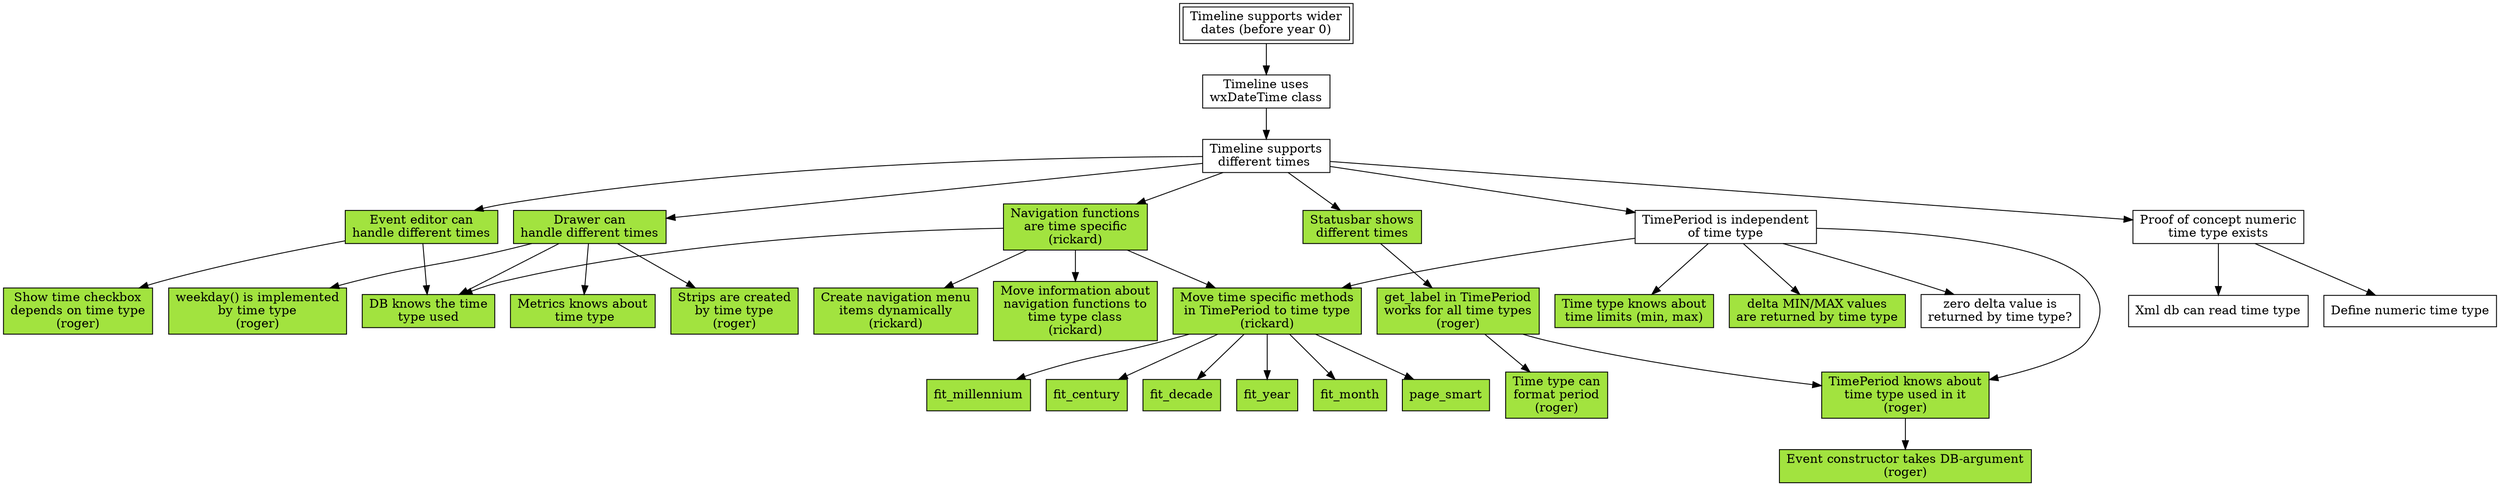 digraph mikado
{
    node [shape=box];

    wider_dates [label="Timeline supports wider\ndates (before year 0)"];
    wider_dates [peripheries=2];
        wider_dates -> switch_to_wx_time;

    switch_to_wx_time [label="Timeline uses\nwxDateTime class"];
        switch_to_wx_time -> different_time;

    different_time [label="Timeline supports\ndifferent times "];
        different_time -> event_editor;
        different_time -> drawer;
        different_time -> navigation;
        different_time -> status_bar;
        different_time -> time_period_independent;
        different_time -> numeric_time_type;

    numeric_time_type [label="Proof of concept numeric\ntime type exists"];
        numeric_time_type -> define_numeric_time_type;
        numeric_time_type -> db_reads_time_type;

    time_period_independent [label="TimePeriod is independent\nof time type"];
        time_period_independent -> time_period_knows_type;
        time_period_independent -> time_period;
        time_period_independent -> time_limits_in_time_type;
        time_period_independent -> min_max_zoom_delta_in_time_type;
        time_period_independent -> zero_delta_created_by_time_type;

    event_editor [label="Event editor can\nhandle different times"];
    event_editor [style=filled,fillcolor="#A2E33F"];
        event_editor -> show_time;
        event_editor -> db_has_type_info;

    drawer [label="Drawer can\nhandle different times"];
    drawer [style=filled,fillcolor="#A2E33F"];
        drawer -> db_has_type_info;
        drawer -> strips_in_time_type;
	drawer -> weekday_in_time_type;
	drawer -> metrics_knows_about_time_type;
	
    navigation [label="Navigation functions\nare time specific\n(rickard)"];
    navigation [style=filled,fillcolor="#A2E33F"];
        navigation -> db_has_type_info;
        navigation -> move_nav_to_time_type;
        navigation -> create_menu_items_dynamically;
        navigation -> time_period;

    time_period [label="Move time specific methods\nin TimePeriod to time type\n(rickard)"];
    time_period [style=filled,fillcolor="#A2E33F"];
        time_period -> fit_millennium;
        time_period -> fit_century;
        time_period -> fit_decade;
        time_period -> fit_year;
        time_period -> fit_month;
        time_period -> page_smart;

    status_bar [label="Statusbar shows\ndifferent times"];
    status_bar [style=filled,fillcolor="#A2E33F"];
        status_bar -> get_label;
        get_label -> time_period_knows_type;

    get_label [label="get_label in TimePeriod\nworks for all time types\n(roger)"];
    get_label [style=filled,fillcolor="#A2E33F"];
        get_label -> type_format;

    time_period_knows_type [label="TimePeriod knows about\ntime type used in it\n(roger)"];
    time_period_knows_type [style=filled,fillcolor="#A2E33F"];
	time_period_knows_type -> event_constructor;

    // Leaves

    define_numeric_time_type [label="Define numeric time type"];

    db_reads_time_type [label="Xml db can read time type"];

    show_time [label="Show time checkbox\ndepends on time type\n(roger)"];
    show_time [style=filled,fillcolor="#A2E33F"];

    db_has_type_info [label="DB knows the time\ntype used"];
    db_has_type_info [style=filled,fillcolor="#A2E33F"];

    move_nav_to_time_type [label="Move information about\nnavigation functions to\ntime type class\n(rickard)"];
    move_nav_to_time_type [style=filled,fillcolor="#A2E33F"];

    create_menu_items_dynamically [label="Create navigation menu\nitems dynamically\n(rickard)"];
    create_menu_items_dynamically [style=filled,fillcolor="#A2E33F"];

    type_format [label="Time type can\nformat period\n(roger)"];
    type_format [style=filled,fillcolor="#A2E33F"];
    
    event_constructor [label="Event constructor takes DB-argument\n(roger)"];
    event_constructor [style=filled,fillcolor="#A2E33F"];

    strips_in_time_type [label="Strips are created\nby time type\n(roger)"];
    strips_in_time_type [style=filled,fillcolor="#A2E33F"];

    time_limits_in_time_type [label="Time type knows about\ntime limits (min, max)"];
    time_limits_in_time_type [style=filled,fillcolor="#A2E33F"];
    
    weekday_in_time_type [label="weekday() is implemented\nby time type\n(roger)"]
    weekday_in_time_type [style=filled,fillcolor="#A2E33F"];
    fit_millennium [style=filled,fillcolor="#A2E33F"];
    fit_century [style=filled,fillcolor="#A2E33F"];
    fit_decade [style=filled,fillcolor="#A2E33F"];
    fit_year [style=filled,fillcolor="#A2E33F"];
    fit_month [style=filled,fillcolor="#A2E33F"];
    page_smart [style=filled,fillcolor="#A2E33F"];

    min_max_zoom_delta_in_time_type [label="delta MIN/MAX values\nare returned by time type"];
    min_max_zoom_delta_in_time_type [style=filled,fillcolor="#A2E33F"];
    
    zero_delta_created_by_time_type [label="zero delta value is\nreturned by time type?"];
    
    metrics_knows_about_time_type [label="Metrics knows about\n time type"];
    metrics_knows_about_time_type [style=filled,fillcolor="#A2E33F"];
}
